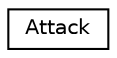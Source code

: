 digraph "Graphical Class Hierarchy"
{
  edge [fontname="Helvetica",fontsize="10",labelfontname="Helvetica",labelfontsize="10"];
  node [fontname="Helvetica",fontsize="10",shape=record];
  rankdir="LR";
  Node0 [label="Attack",height=0.2,width=0.4,color="black", fillcolor="white", style="filled",URL="$classAttack.html",tooltip="Attack class. "];
}
